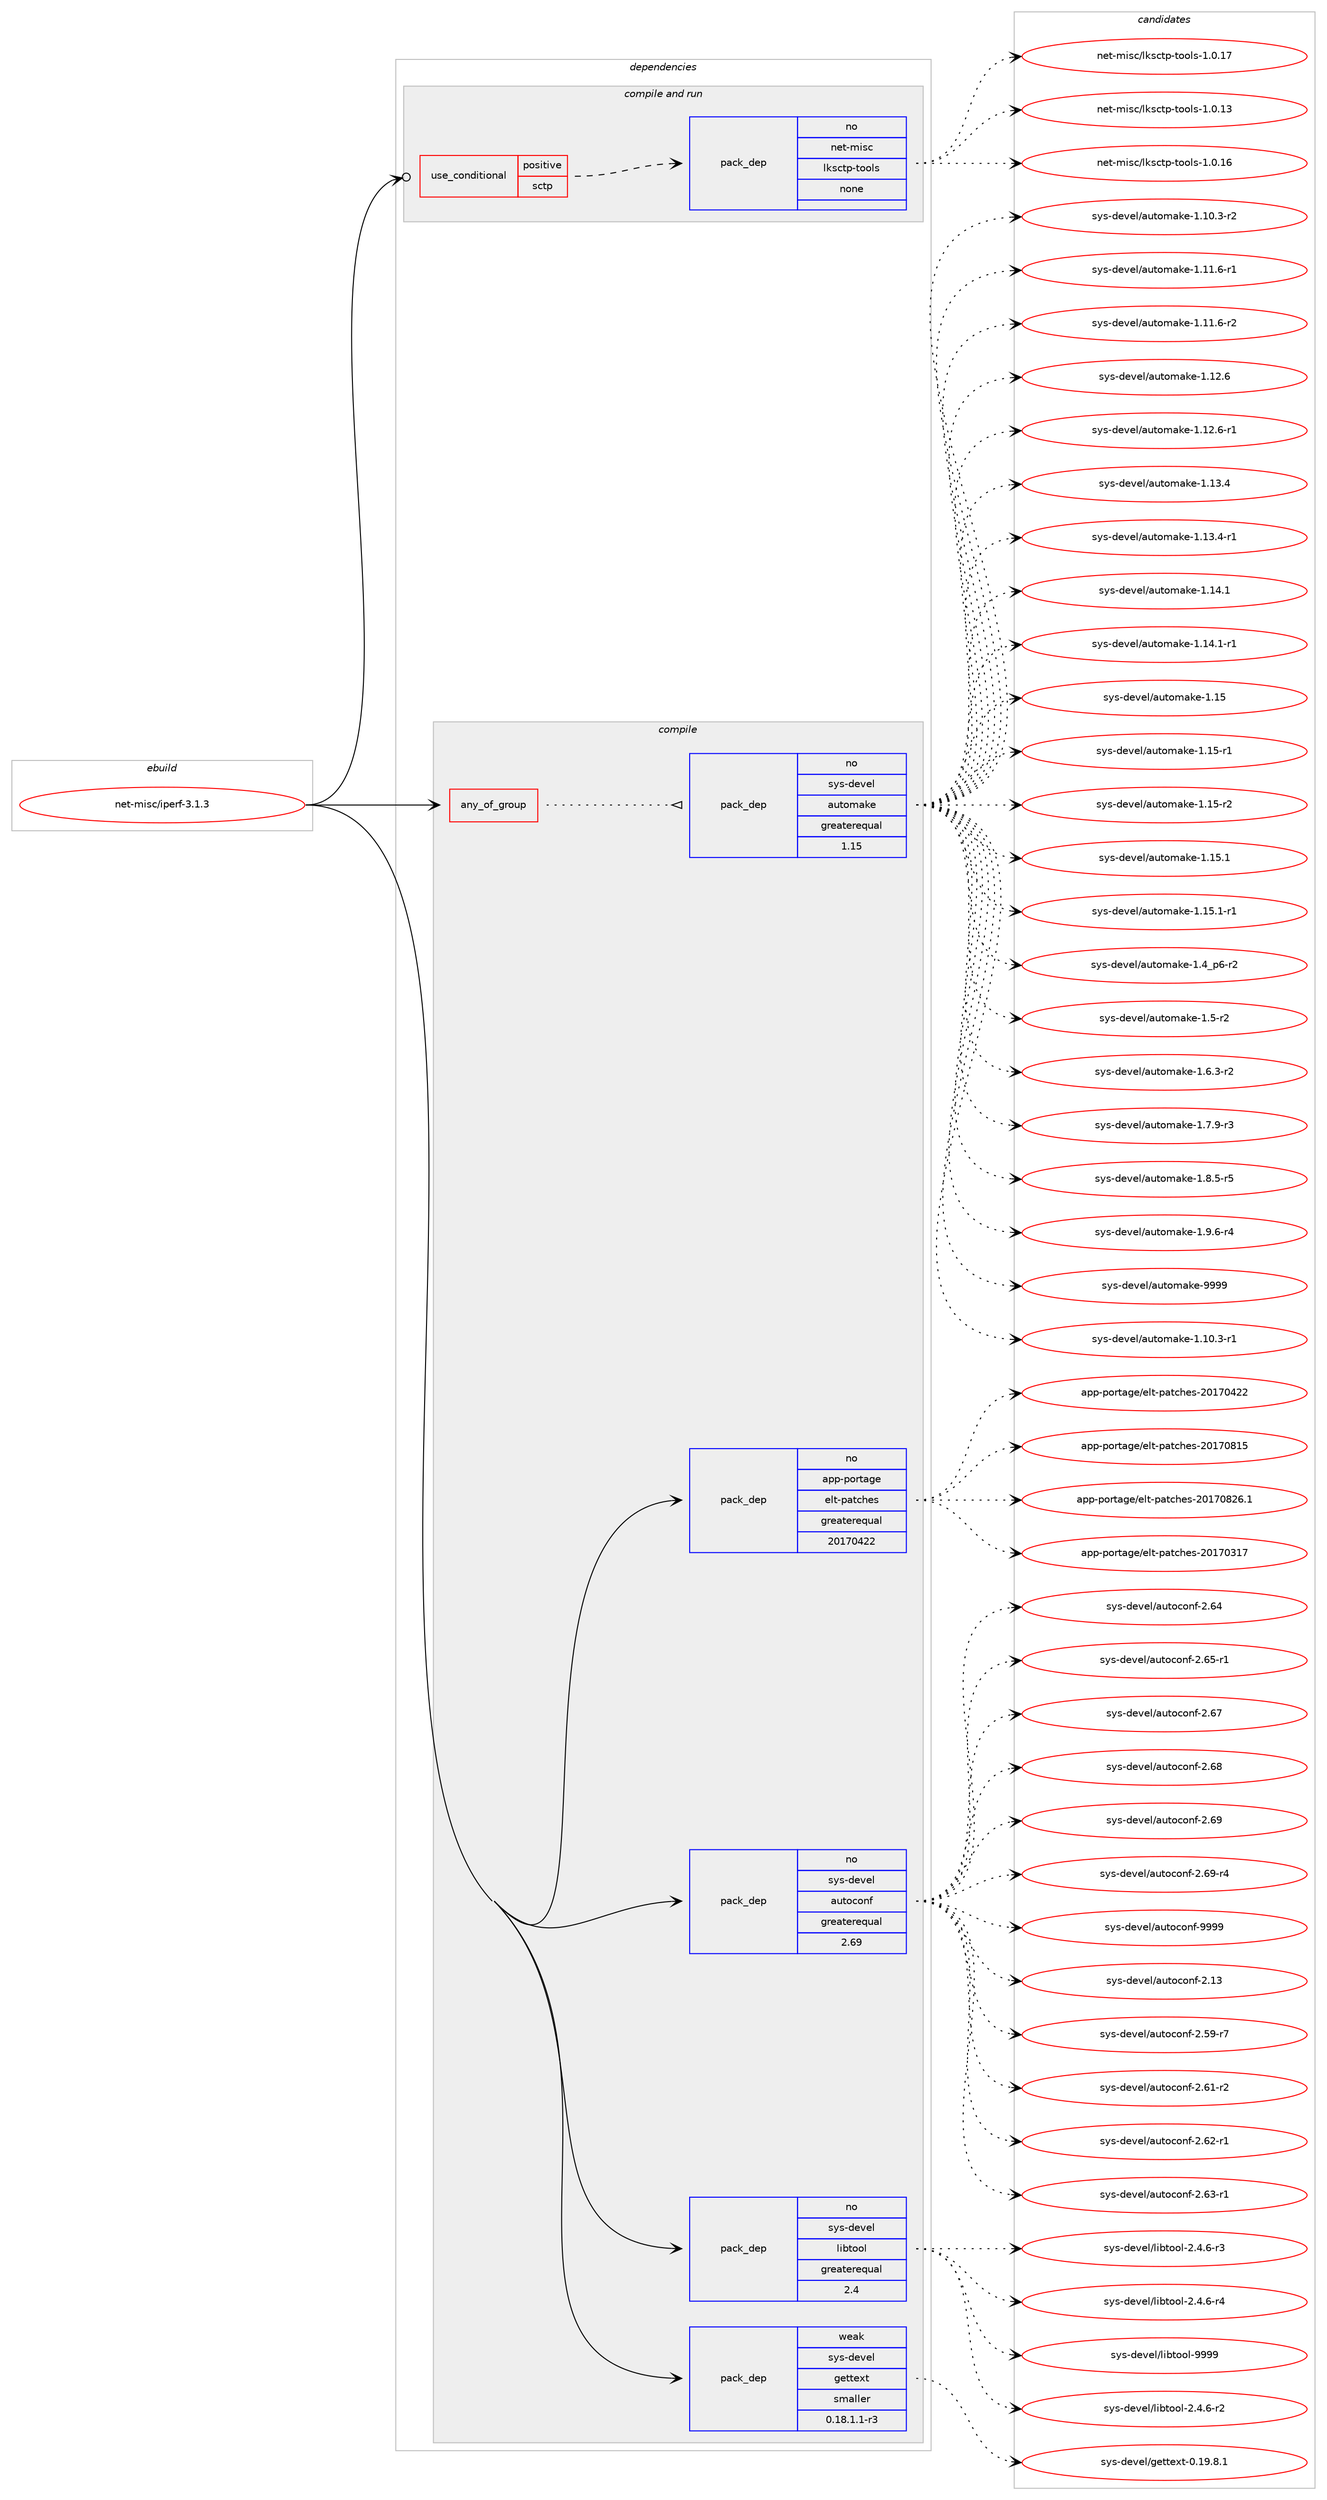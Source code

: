 digraph prolog {

# *************
# Graph options
# *************

newrank=true;
concentrate=true;
compound=true;
graph [rankdir=LR,fontname=Helvetica,fontsize=10,ranksep=1.5];#, ranksep=2.5, nodesep=0.2];
edge  [arrowhead=vee];
node  [fontname=Helvetica,fontsize=10];

# **********
# The ebuild
# **********

subgraph cluster_leftcol {
color=gray;
rank=same;
label=<<i>ebuild</i>>;
id [label="net-misc/iperf-3.1.3", color=red, width=4, href="../net-misc/iperf-3.1.3.svg"];
}

# ****************
# The dependencies
# ****************

subgraph cluster_midcol {
color=gray;
label=<<i>dependencies</i>>;
subgraph cluster_compile {
fillcolor="#eeeeee";
style=filled;
label=<<i>compile</i>>;
subgraph any7006 {
dependency426284 [label=<<TABLE BORDER="0" CELLBORDER="1" CELLSPACING="0" CELLPADDING="4"><TR><TD CELLPADDING="10">any_of_group</TD></TR></TABLE>>, shape=none, color=red];subgraph pack313524 {
dependency426285 [label=<<TABLE BORDER="0" CELLBORDER="1" CELLSPACING="0" CELLPADDING="4" WIDTH="220"><TR><TD ROWSPAN="6" CELLPADDING="30">pack_dep</TD></TR><TR><TD WIDTH="110">no</TD></TR><TR><TD>sys-devel</TD></TR><TR><TD>automake</TD></TR><TR><TD>greaterequal</TD></TR><TR><TD>1.15</TD></TR></TABLE>>, shape=none, color=blue];
}
dependency426284:e -> dependency426285:w [weight=20,style="dotted",arrowhead="oinv"];
}
id:e -> dependency426284:w [weight=20,style="solid",arrowhead="vee"];
subgraph pack313525 {
dependency426286 [label=<<TABLE BORDER="0" CELLBORDER="1" CELLSPACING="0" CELLPADDING="4" WIDTH="220"><TR><TD ROWSPAN="6" CELLPADDING="30">pack_dep</TD></TR><TR><TD WIDTH="110">no</TD></TR><TR><TD>app-portage</TD></TR><TR><TD>elt-patches</TD></TR><TR><TD>greaterequal</TD></TR><TR><TD>20170422</TD></TR></TABLE>>, shape=none, color=blue];
}
id:e -> dependency426286:w [weight=20,style="solid",arrowhead="vee"];
subgraph pack313526 {
dependency426287 [label=<<TABLE BORDER="0" CELLBORDER="1" CELLSPACING="0" CELLPADDING="4" WIDTH="220"><TR><TD ROWSPAN="6" CELLPADDING="30">pack_dep</TD></TR><TR><TD WIDTH="110">no</TD></TR><TR><TD>sys-devel</TD></TR><TR><TD>autoconf</TD></TR><TR><TD>greaterequal</TD></TR><TR><TD>2.69</TD></TR></TABLE>>, shape=none, color=blue];
}
id:e -> dependency426287:w [weight=20,style="solid",arrowhead="vee"];
subgraph pack313527 {
dependency426288 [label=<<TABLE BORDER="0" CELLBORDER="1" CELLSPACING="0" CELLPADDING="4" WIDTH="220"><TR><TD ROWSPAN="6" CELLPADDING="30">pack_dep</TD></TR><TR><TD WIDTH="110">no</TD></TR><TR><TD>sys-devel</TD></TR><TR><TD>libtool</TD></TR><TR><TD>greaterequal</TD></TR><TR><TD>2.4</TD></TR></TABLE>>, shape=none, color=blue];
}
id:e -> dependency426288:w [weight=20,style="solid",arrowhead="vee"];
subgraph pack313528 {
dependency426289 [label=<<TABLE BORDER="0" CELLBORDER="1" CELLSPACING="0" CELLPADDING="4" WIDTH="220"><TR><TD ROWSPAN="6" CELLPADDING="30">pack_dep</TD></TR><TR><TD WIDTH="110">weak</TD></TR><TR><TD>sys-devel</TD></TR><TR><TD>gettext</TD></TR><TR><TD>smaller</TD></TR><TR><TD>0.18.1.1-r3</TD></TR></TABLE>>, shape=none, color=blue];
}
id:e -> dependency426289:w [weight=20,style="solid",arrowhead="vee"];
}
subgraph cluster_compileandrun {
fillcolor="#eeeeee";
style=filled;
label=<<i>compile and run</i>>;
subgraph cond105561 {
dependency426290 [label=<<TABLE BORDER="0" CELLBORDER="1" CELLSPACING="0" CELLPADDING="4"><TR><TD ROWSPAN="3" CELLPADDING="10">use_conditional</TD></TR><TR><TD>positive</TD></TR><TR><TD>sctp</TD></TR></TABLE>>, shape=none, color=red];
subgraph pack313529 {
dependency426291 [label=<<TABLE BORDER="0" CELLBORDER="1" CELLSPACING="0" CELLPADDING="4" WIDTH="220"><TR><TD ROWSPAN="6" CELLPADDING="30">pack_dep</TD></TR><TR><TD WIDTH="110">no</TD></TR><TR><TD>net-misc</TD></TR><TR><TD>lksctp-tools</TD></TR><TR><TD>none</TD></TR><TR><TD></TD></TR></TABLE>>, shape=none, color=blue];
}
dependency426290:e -> dependency426291:w [weight=20,style="dashed",arrowhead="vee"];
}
id:e -> dependency426290:w [weight=20,style="solid",arrowhead="odotvee"];
}
subgraph cluster_run {
fillcolor="#eeeeee";
style=filled;
label=<<i>run</i>>;
}
}

# **************
# The candidates
# **************

subgraph cluster_choices {
rank=same;
color=gray;
label=<<i>candidates</i>>;

subgraph choice313524 {
color=black;
nodesep=1;
choice11512111545100101118101108479711711611110997107101454946494846514511449 [label="sys-devel/automake-1.10.3-r1", color=red, width=4,href="../sys-devel/automake-1.10.3-r1.svg"];
choice11512111545100101118101108479711711611110997107101454946494846514511450 [label="sys-devel/automake-1.10.3-r2", color=red, width=4,href="../sys-devel/automake-1.10.3-r2.svg"];
choice11512111545100101118101108479711711611110997107101454946494946544511449 [label="sys-devel/automake-1.11.6-r1", color=red, width=4,href="../sys-devel/automake-1.11.6-r1.svg"];
choice11512111545100101118101108479711711611110997107101454946494946544511450 [label="sys-devel/automake-1.11.6-r2", color=red, width=4,href="../sys-devel/automake-1.11.6-r2.svg"];
choice1151211154510010111810110847971171161111099710710145494649504654 [label="sys-devel/automake-1.12.6", color=red, width=4,href="../sys-devel/automake-1.12.6.svg"];
choice11512111545100101118101108479711711611110997107101454946495046544511449 [label="sys-devel/automake-1.12.6-r1", color=red, width=4,href="../sys-devel/automake-1.12.6-r1.svg"];
choice1151211154510010111810110847971171161111099710710145494649514652 [label="sys-devel/automake-1.13.4", color=red, width=4,href="../sys-devel/automake-1.13.4.svg"];
choice11512111545100101118101108479711711611110997107101454946495146524511449 [label="sys-devel/automake-1.13.4-r1", color=red, width=4,href="../sys-devel/automake-1.13.4-r1.svg"];
choice1151211154510010111810110847971171161111099710710145494649524649 [label="sys-devel/automake-1.14.1", color=red, width=4,href="../sys-devel/automake-1.14.1.svg"];
choice11512111545100101118101108479711711611110997107101454946495246494511449 [label="sys-devel/automake-1.14.1-r1", color=red, width=4,href="../sys-devel/automake-1.14.1-r1.svg"];
choice115121115451001011181011084797117116111109971071014549464953 [label="sys-devel/automake-1.15", color=red, width=4,href="../sys-devel/automake-1.15.svg"];
choice1151211154510010111810110847971171161111099710710145494649534511449 [label="sys-devel/automake-1.15-r1", color=red, width=4,href="../sys-devel/automake-1.15-r1.svg"];
choice1151211154510010111810110847971171161111099710710145494649534511450 [label="sys-devel/automake-1.15-r2", color=red, width=4,href="../sys-devel/automake-1.15-r2.svg"];
choice1151211154510010111810110847971171161111099710710145494649534649 [label="sys-devel/automake-1.15.1", color=red, width=4,href="../sys-devel/automake-1.15.1.svg"];
choice11512111545100101118101108479711711611110997107101454946495346494511449 [label="sys-devel/automake-1.15.1-r1", color=red, width=4,href="../sys-devel/automake-1.15.1-r1.svg"];
choice115121115451001011181011084797117116111109971071014549465295112544511450 [label="sys-devel/automake-1.4_p6-r2", color=red, width=4,href="../sys-devel/automake-1.4_p6-r2.svg"];
choice11512111545100101118101108479711711611110997107101454946534511450 [label="sys-devel/automake-1.5-r2", color=red, width=4,href="../sys-devel/automake-1.5-r2.svg"];
choice115121115451001011181011084797117116111109971071014549465446514511450 [label="sys-devel/automake-1.6.3-r2", color=red, width=4,href="../sys-devel/automake-1.6.3-r2.svg"];
choice115121115451001011181011084797117116111109971071014549465546574511451 [label="sys-devel/automake-1.7.9-r3", color=red, width=4,href="../sys-devel/automake-1.7.9-r3.svg"];
choice115121115451001011181011084797117116111109971071014549465646534511453 [label="sys-devel/automake-1.8.5-r5", color=red, width=4,href="../sys-devel/automake-1.8.5-r5.svg"];
choice115121115451001011181011084797117116111109971071014549465746544511452 [label="sys-devel/automake-1.9.6-r4", color=red, width=4,href="../sys-devel/automake-1.9.6-r4.svg"];
choice115121115451001011181011084797117116111109971071014557575757 [label="sys-devel/automake-9999", color=red, width=4,href="../sys-devel/automake-9999.svg"];
dependency426285:e -> choice11512111545100101118101108479711711611110997107101454946494846514511449:w [style=dotted,weight="100"];
dependency426285:e -> choice11512111545100101118101108479711711611110997107101454946494846514511450:w [style=dotted,weight="100"];
dependency426285:e -> choice11512111545100101118101108479711711611110997107101454946494946544511449:w [style=dotted,weight="100"];
dependency426285:e -> choice11512111545100101118101108479711711611110997107101454946494946544511450:w [style=dotted,weight="100"];
dependency426285:e -> choice1151211154510010111810110847971171161111099710710145494649504654:w [style=dotted,weight="100"];
dependency426285:e -> choice11512111545100101118101108479711711611110997107101454946495046544511449:w [style=dotted,weight="100"];
dependency426285:e -> choice1151211154510010111810110847971171161111099710710145494649514652:w [style=dotted,weight="100"];
dependency426285:e -> choice11512111545100101118101108479711711611110997107101454946495146524511449:w [style=dotted,weight="100"];
dependency426285:e -> choice1151211154510010111810110847971171161111099710710145494649524649:w [style=dotted,weight="100"];
dependency426285:e -> choice11512111545100101118101108479711711611110997107101454946495246494511449:w [style=dotted,weight="100"];
dependency426285:e -> choice115121115451001011181011084797117116111109971071014549464953:w [style=dotted,weight="100"];
dependency426285:e -> choice1151211154510010111810110847971171161111099710710145494649534511449:w [style=dotted,weight="100"];
dependency426285:e -> choice1151211154510010111810110847971171161111099710710145494649534511450:w [style=dotted,weight="100"];
dependency426285:e -> choice1151211154510010111810110847971171161111099710710145494649534649:w [style=dotted,weight="100"];
dependency426285:e -> choice11512111545100101118101108479711711611110997107101454946495346494511449:w [style=dotted,weight="100"];
dependency426285:e -> choice115121115451001011181011084797117116111109971071014549465295112544511450:w [style=dotted,weight="100"];
dependency426285:e -> choice11512111545100101118101108479711711611110997107101454946534511450:w [style=dotted,weight="100"];
dependency426285:e -> choice115121115451001011181011084797117116111109971071014549465446514511450:w [style=dotted,weight="100"];
dependency426285:e -> choice115121115451001011181011084797117116111109971071014549465546574511451:w [style=dotted,weight="100"];
dependency426285:e -> choice115121115451001011181011084797117116111109971071014549465646534511453:w [style=dotted,weight="100"];
dependency426285:e -> choice115121115451001011181011084797117116111109971071014549465746544511452:w [style=dotted,weight="100"];
dependency426285:e -> choice115121115451001011181011084797117116111109971071014557575757:w [style=dotted,weight="100"];
}
subgraph choice313525 {
color=black;
nodesep=1;
choice97112112451121111141169710310147101108116451129711699104101115455048495548514955 [label="app-portage/elt-patches-20170317", color=red, width=4,href="../app-portage/elt-patches-20170317.svg"];
choice97112112451121111141169710310147101108116451129711699104101115455048495548525050 [label="app-portage/elt-patches-20170422", color=red, width=4,href="../app-portage/elt-patches-20170422.svg"];
choice97112112451121111141169710310147101108116451129711699104101115455048495548564953 [label="app-portage/elt-patches-20170815", color=red, width=4,href="../app-portage/elt-patches-20170815.svg"];
choice971121124511211111411697103101471011081164511297116991041011154550484955485650544649 [label="app-portage/elt-patches-20170826.1", color=red, width=4,href="../app-portage/elt-patches-20170826.1.svg"];
dependency426286:e -> choice97112112451121111141169710310147101108116451129711699104101115455048495548514955:w [style=dotted,weight="100"];
dependency426286:e -> choice97112112451121111141169710310147101108116451129711699104101115455048495548525050:w [style=dotted,weight="100"];
dependency426286:e -> choice97112112451121111141169710310147101108116451129711699104101115455048495548564953:w [style=dotted,weight="100"];
dependency426286:e -> choice971121124511211111411697103101471011081164511297116991041011154550484955485650544649:w [style=dotted,weight="100"];
}
subgraph choice313526 {
color=black;
nodesep=1;
choice115121115451001011181011084797117116111991111101024550464951 [label="sys-devel/autoconf-2.13", color=red, width=4,href="../sys-devel/autoconf-2.13.svg"];
choice1151211154510010111810110847971171161119911111010245504653574511455 [label="sys-devel/autoconf-2.59-r7", color=red, width=4,href="../sys-devel/autoconf-2.59-r7.svg"];
choice1151211154510010111810110847971171161119911111010245504654494511450 [label="sys-devel/autoconf-2.61-r2", color=red, width=4,href="../sys-devel/autoconf-2.61-r2.svg"];
choice1151211154510010111810110847971171161119911111010245504654504511449 [label="sys-devel/autoconf-2.62-r1", color=red, width=4,href="../sys-devel/autoconf-2.62-r1.svg"];
choice1151211154510010111810110847971171161119911111010245504654514511449 [label="sys-devel/autoconf-2.63-r1", color=red, width=4,href="../sys-devel/autoconf-2.63-r1.svg"];
choice115121115451001011181011084797117116111991111101024550465452 [label="sys-devel/autoconf-2.64", color=red, width=4,href="../sys-devel/autoconf-2.64.svg"];
choice1151211154510010111810110847971171161119911111010245504654534511449 [label="sys-devel/autoconf-2.65-r1", color=red, width=4,href="../sys-devel/autoconf-2.65-r1.svg"];
choice115121115451001011181011084797117116111991111101024550465455 [label="sys-devel/autoconf-2.67", color=red, width=4,href="../sys-devel/autoconf-2.67.svg"];
choice115121115451001011181011084797117116111991111101024550465456 [label="sys-devel/autoconf-2.68", color=red, width=4,href="../sys-devel/autoconf-2.68.svg"];
choice115121115451001011181011084797117116111991111101024550465457 [label="sys-devel/autoconf-2.69", color=red, width=4,href="../sys-devel/autoconf-2.69.svg"];
choice1151211154510010111810110847971171161119911111010245504654574511452 [label="sys-devel/autoconf-2.69-r4", color=red, width=4,href="../sys-devel/autoconf-2.69-r4.svg"];
choice115121115451001011181011084797117116111991111101024557575757 [label="sys-devel/autoconf-9999", color=red, width=4,href="../sys-devel/autoconf-9999.svg"];
dependency426287:e -> choice115121115451001011181011084797117116111991111101024550464951:w [style=dotted,weight="100"];
dependency426287:e -> choice1151211154510010111810110847971171161119911111010245504653574511455:w [style=dotted,weight="100"];
dependency426287:e -> choice1151211154510010111810110847971171161119911111010245504654494511450:w [style=dotted,weight="100"];
dependency426287:e -> choice1151211154510010111810110847971171161119911111010245504654504511449:w [style=dotted,weight="100"];
dependency426287:e -> choice1151211154510010111810110847971171161119911111010245504654514511449:w [style=dotted,weight="100"];
dependency426287:e -> choice115121115451001011181011084797117116111991111101024550465452:w [style=dotted,weight="100"];
dependency426287:e -> choice1151211154510010111810110847971171161119911111010245504654534511449:w [style=dotted,weight="100"];
dependency426287:e -> choice115121115451001011181011084797117116111991111101024550465455:w [style=dotted,weight="100"];
dependency426287:e -> choice115121115451001011181011084797117116111991111101024550465456:w [style=dotted,weight="100"];
dependency426287:e -> choice115121115451001011181011084797117116111991111101024550465457:w [style=dotted,weight="100"];
dependency426287:e -> choice1151211154510010111810110847971171161119911111010245504654574511452:w [style=dotted,weight="100"];
dependency426287:e -> choice115121115451001011181011084797117116111991111101024557575757:w [style=dotted,weight="100"];
}
subgraph choice313527 {
color=black;
nodesep=1;
choice1151211154510010111810110847108105981161111111084550465246544511450 [label="sys-devel/libtool-2.4.6-r2", color=red, width=4,href="../sys-devel/libtool-2.4.6-r2.svg"];
choice1151211154510010111810110847108105981161111111084550465246544511451 [label="sys-devel/libtool-2.4.6-r3", color=red, width=4,href="../sys-devel/libtool-2.4.6-r3.svg"];
choice1151211154510010111810110847108105981161111111084550465246544511452 [label="sys-devel/libtool-2.4.6-r4", color=red, width=4,href="../sys-devel/libtool-2.4.6-r4.svg"];
choice1151211154510010111810110847108105981161111111084557575757 [label="sys-devel/libtool-9999", color=red, width=4,href="../sys-devel/libtool-9999.svg"];
dependency426288:e -> choice1151211154510010111810110847108105981161111111084550465246544511450:w [style=dotted,weight="100"];
dependency426288:e -> choice1151211154510010111810110847108105981161111111084550465246544511451:w [style=dotted,weight="100"];
dependency426288:e -> choice1151211154510010111810110847108105981161111111084550465246544511452:w [style=dotted,weight="100"];
dependency426288:e -> choice1151211154510010111810110847108105981161111111084557575757:w [style=dotted,weight="100"];
}
subgraph choice313528 {
color=black;
nodesep=1;
choice1151211154510010111810110847103101116116101120116454846495746564649 [label="sys-devel/gettext-0.19.8.1", color=red, width=4,href="../sys-devel/gettext-0.19.8.1.svg"];
dependency426289:e -> choice1151211154510010111810110847103101116116101120116454846495746564649:w [style=dotted,weight="100"];
}
subgraph choice313529 {
color=black;
nodesep=1;
choice110101116451091051159947108107115991161124511611111110811545494648464951 [label="net-misc/lksctp-tools-1.0.13", color=red, width=4,href="../net-misc/lksctp-tools-1.0.13.svg"];
choice110101116451091051159947108107115991161124511611111110811545494648464954 [label="net-misc/lksctp-tools-1.0.16", color=red, width=4,href="../net-misc/lksctp-tools-1.0.16.svg"];
choice110101116451091051159947108107115991161124511611111110811545494648464955 [label="net-misc/lksctp-tools-1.0.17", color=red, width=4,href="../net-misc/lksctp-tools-1.0.17.svg"];
dependency426291:e -> choice110101116451091051159947108107115991161124511611111110811545494648464951:w [style=dotted,weight="100"];
dependency426291:e -> choice110101116451091051159947108107115991161124511611111110811545494648464954:w [style=dotted,weight="100"];
dependency426291:e -> choice110101116451091051159947108107115991161124511611111110811545494648464955:w [style=dotted,weight="100"];
}
}

}
